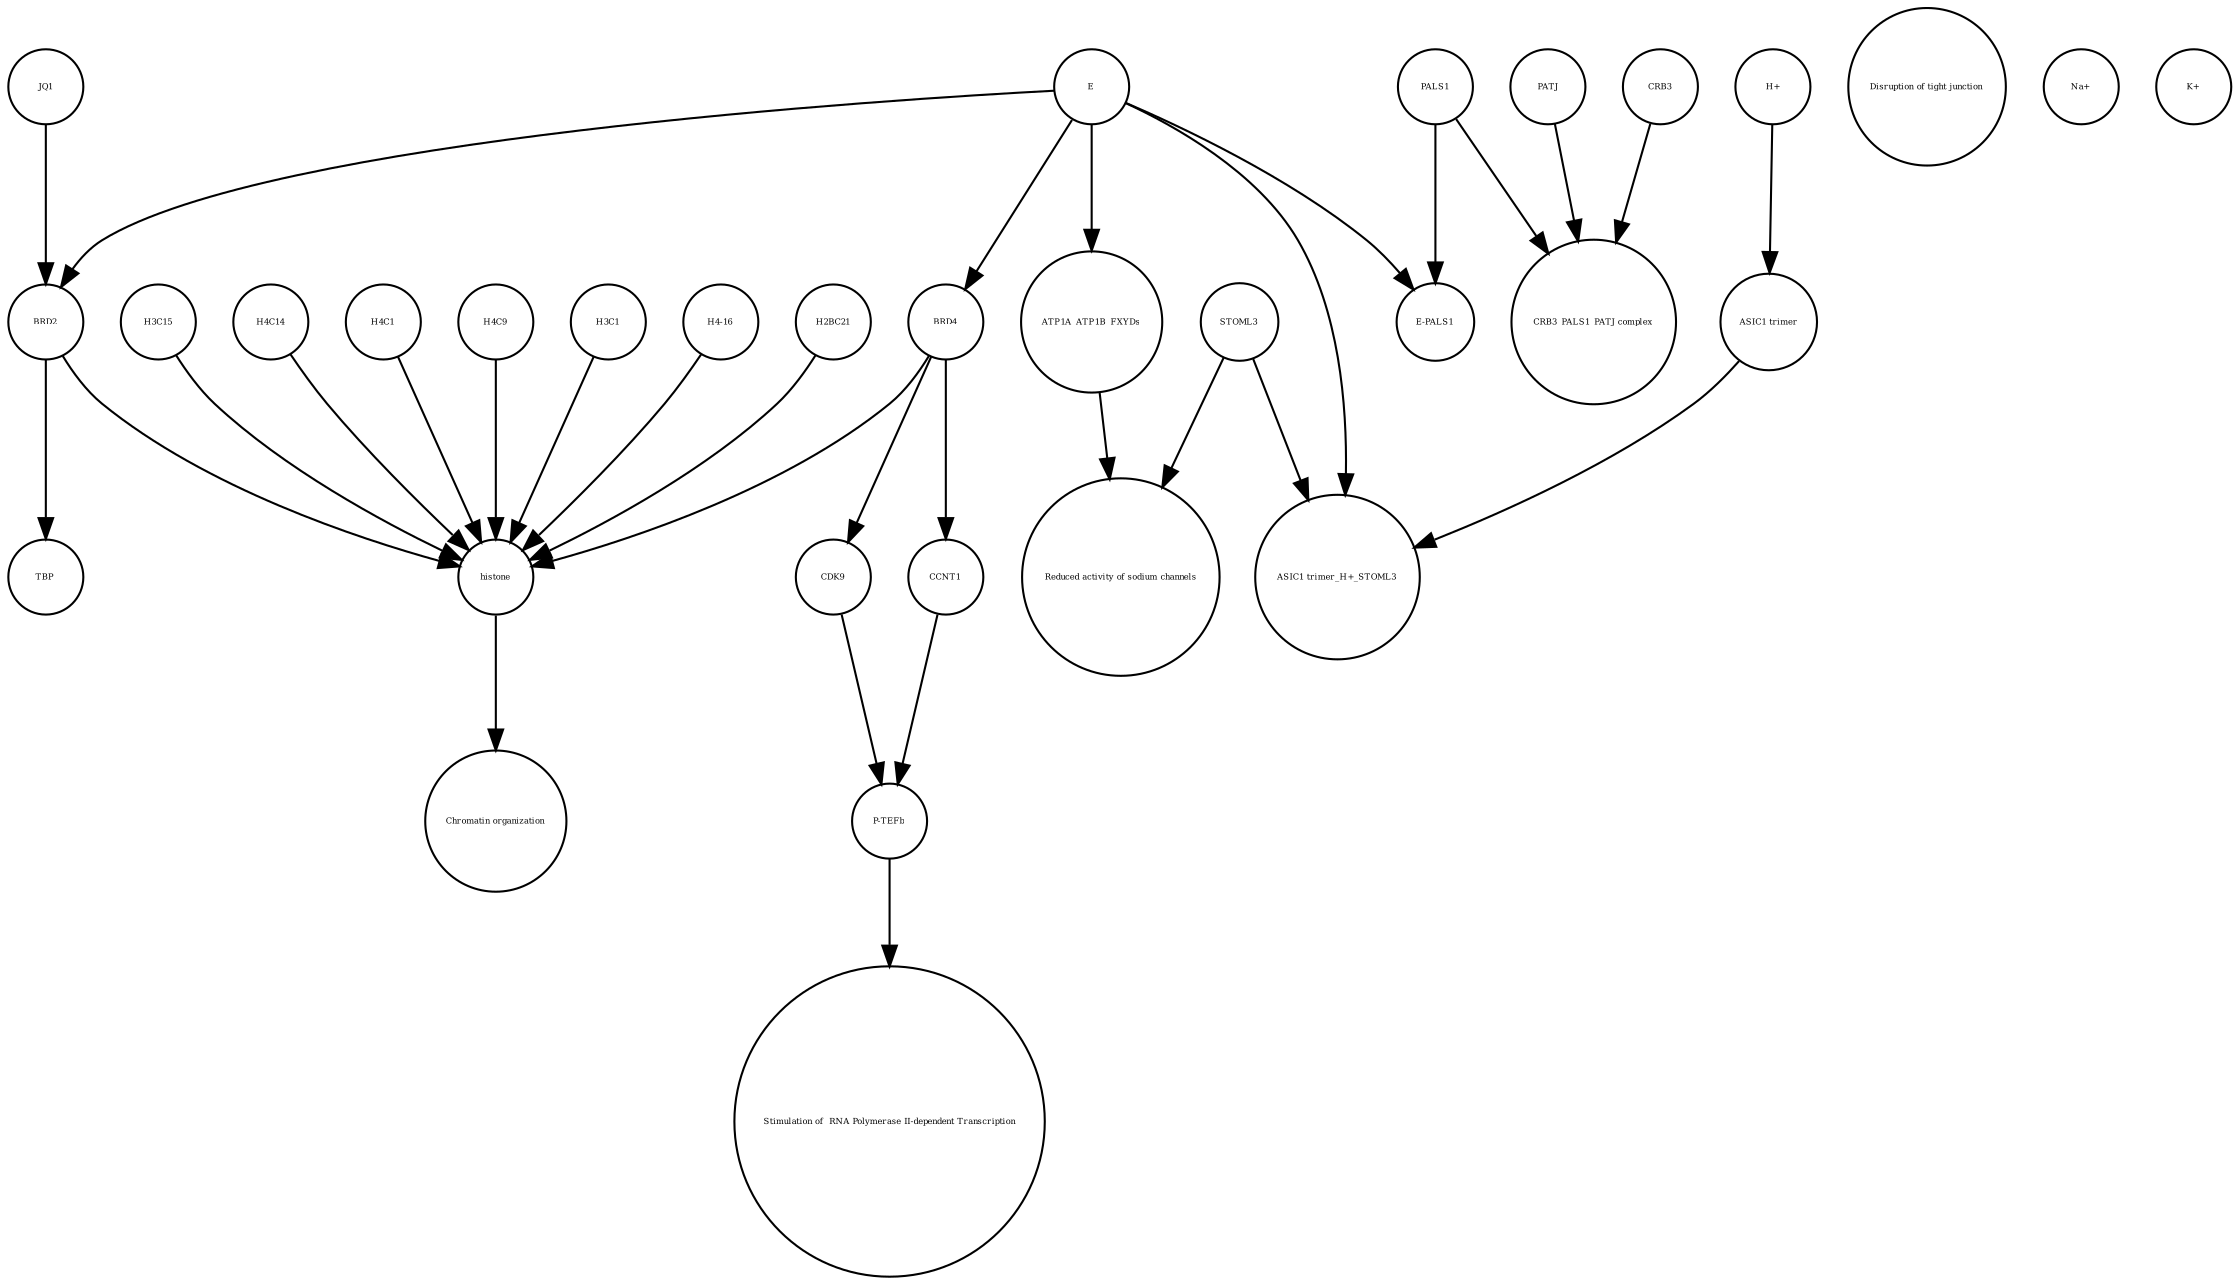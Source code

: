 strict digraph  {
"H4-16" [annotation="", bipartite=0, cls=macromolecule, fontsize=4, label="H4-16", shape=circle];
CRB3 [annotation="", bipartite=0, cls=macromolecule, fontsize=4, label=CRB3, shape=circle];
H2BC21 [annotation="", bipartite=0, cls=macromolecule, fontsize=4, label=H2BC21, shape=circle];
STOML3 [annotation="", bipartite=0, cls=macromolecule, fontsize=4, label=STOML3, shape=circle];
H3C1 [annotation="", bipartite=0, cls=macromolecule, fontsize=4, label=H3C1, shape=circle];
BRD2 [annotation="", bipartite=0, cls=macromolecule, fontsize=4, label=BRD2, shape=circle];
H3C15 [annotation="", bipartite=0, cls=macromolecule, fontsize=4, label=H3C15, shape=circle];
ATP1A_ATP1B_FXYDs [annotation="", bipartite=0, cls=complex, fontsize=4, label=ATP1A_ATP1B_FXYDs, shape=circle];
CCNT1 [annotation="", bipartite=0, cls=macromolecule, fontsize=4, label=CCNT1, shape=circle];
BRD4 [annotation="", bipartite=0, cls=macromolecule, fontsize=4, label=BRD4, shape=circle];
"ASIC1 trimer" [annotation="", bipartite=0, cls=macromolecule, fontsize=4, label="ASIC1 trimer", shape=circle];
"CRB3_PALS1_PATJ complex" [annotation="", bipartite=0, cls=complex, fontsize=4, label="CRB3_PALS1_PATJ complex", shape=circle];
H4C14 [annotation="", bipartite=0, cls=macromolecule, fontsize=4, label=H4C14, shape=circle];
"Chromatin organization" [annotation="", bipartite=0, cls=phenotype, fontsize=4, label="Chromatin organization", shape=circle];
"ASIC1 trimer_H+_STOML3" [annotation="", bipartite=0, cls=complex, fontsize=4, label="ASIC1 trimer_H+_STOML3", shape=circle];
H4C1 [annotation="", bipartite=0, cls=macromolecule, fontsize=4, label=H4C1, shape=circle];
"Disruption of tight junction" [annotation="", bipartite=0, cls=phenotype, fontsize=4, label="Disruption of tight junction", shape=circle];
H4C9 [annotation="", bipartite=0, cls=macromolecule, fontsize=4, label=H4C9, shape=circle];
histone [annotation="", bipartite=0, cls=complex, fontsize=4, label=histone, shape=circle];
"H+" [annotation="", bipartite=0, cls="simple chemical", fontsize=4, label="H+", shape=circle];
"Reduced activity of sodium channels" [annotation="", bipartite=0, cls=phenotype, fontsize=4, label="Reduced activity of sodium channels", shape=circle];
"P-TEFb" [annotation="", bipartite=0, cls=complex, fontsize=4, label="P-TEFb", shape=circle];
CDK9 [annotation="", bipartite=0, cls=macromolecule, fontsize=4, label=CDK9, shape=circle];
E [annotation=urn_miriam_ncbiprotein_BCD58755, bipartite=0, cls=macromolecule, fontsize=4, label=E, shape=circle];
"Na+" [annotation="", bipartite=0, cls="simple chemical", fontsize=4, label="Na+", shape=circle];
"K+" [annotation="", bipartite=0, cls="simple chemical", fontsize=4, label="K+", shape=circle];
TBP [annotation="", bipartite=0, cls=macromolecule, fontsize=4, label=TBP, shape=circle];
PALS1 [annotation="", bipartite=0, cls=macromolecule, fontsize=4, label=PALS1, shape=circle];
PATJ [annotation="", bipartite=0, cls=macromolecule, fontsize=4, label=PATJ, shape=circle];
" Stimulation of  RNA Polymerase II-dependent Transcription " [annotation="", bipartite=0, cls=phenotype, fontsize=4, label=" Stimulation of  RNA Polymerase II-dependent Transcription ", shape=circle];
JQ1 [annotation="", bipartite=0, cls=macromolecule, fontsize=4, label=JQ1, shape=circle];
"E-PALS1" [annotation="", bipartite=0, cls=complex, fontsize=4, label="E-PALS1", shape=circle];
"H4-16" -> histone  [annotation="", interaction_type=production];
CRB3 -> "CRB3_PALS1_PATJ complex"  [annotation="", interaction_type=production];
H2BC21 -> histone  [annotation="", interaction_type=production];
STOML3 -> "Reduced activity of sodium channels"  [annotation="", interaction_type=production];
STOML3 -> "ASIC1 trimer_H+_STOML3"  [annotation="", interaction_type=production];
H3C1 -> histone  [annotation="", interaction_type=production];
BRD2 -> TBP  [annotation="urn_miriam_doi_10.1007%2Fs11010-006-9223-6", interaction_type=catalysis];
BRD2 -> histone  [annotation="urn_miriam_doi_10.1038%2Fnsmb.3228.|urn_miriam_doi_10.1016%2Fj.molcel.2008.01.018", interaction_type=catalysis];
H3C15 -> histone  [annotation="", interaction_type=production];
ATP1A_ATP1B_FXYDs -> "Reduced activity of sodium channels"  [annotation="", interaction_type=production];
CCNT1 -> "P-TEFb"  [annotation="", interaction_type=production];
BRD4 -> CDK9  [annotation="urn_miriam_doi_10.18632%2Foncotarget.18583|urn_miriam_doi_10.1016%2Fj.molcel.2005.06.027", interaction_type=catalysis];
BRD4 -> CCNT1  [annotation="urn_miriam_doi_10.1016%2Fj.molcel.2005.06.027", interaction_type=catalysis];
BRD4 -> histone  [annotation="urn_miriam_doi_10.1038%2Fnsmb.3228.|urn_miriam_doi_10.1016%2Fj.molcel.2008.01.018", interaction_type=catalysis];
"ASIC1 trimer" -> "ASIC1 trimer_H+_STOML3"  [annotation="", interaction_type=production];
H4C14 -> histone  [annotation="", interaction_type=production];
H4C1 -> histone  [annotation="", interaction_type=production];
H4C9 -> histone  [annotation="", interaction_type=production];
histone -> "Chromatin organization"  [annotation="", interaction_type=production];
"H+" -> "ASIC1 trimer"  [annotation="", interaction_type=production];
"P-TEFb" -> " Stimulation of  RNA Polymerase II-dependent Transcription "  [annotation="", interaction_type=production];
CDK9 -> "P-TEFb"  [annotation="", interaction_type=production];
E -> BRD2  [annotation="urn_miriam_doi_10.1038%2Fs41586-020-2286-9|urn_miriam_doi_10.1080%2F15592294.2018.1469891", interaction_type=inhibition];
E -> BRD4  [annotation="urn_miriam_doi_10.1038%2Fs41586-020-2286-9", interaction_type=inhibition];
E -> "E-PALS1"  [annotation="", interaction_type=production];
E -> ATP1A_ATP1B_FXYDs  [annotation="urn_miriam_doi_10.1016%2Fj.virol.2011.03.029", interaction_type=inhibition];
E -> "ASIC1 trimer_H+_STOML3"  [annotation="urn_miriam_doi_10.1016%2Fj.virol.2011.03.029", interaction_type=inhibition];
PALS1 -> "CRB3_PALS1_PATJ complex"  [annotation="", interaction_type=production];
PALS1 -> "E-PALS1"  [annotation="", interaction_type=production];
PATJ -> "CRB3_PALS1_PATJ complex"  [annotation="", interaction_type=production];
JQ1 -> BRD2  [annotation="urn_miriam_doi_10.1038%2Fs41586-020-2286-9|urn_miriam_doi_10.1080%2F15592294.2018.1469891", interaction_type=inhibition];
}

